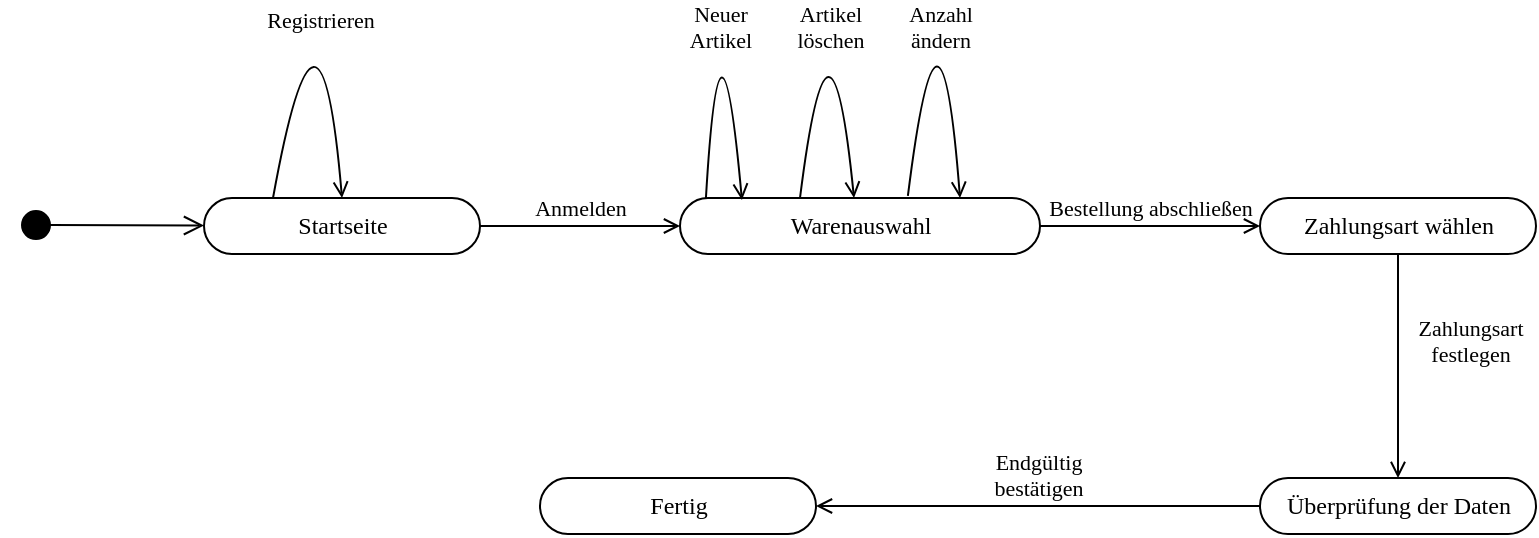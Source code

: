 <mxfile>
    <diagram id="rLTFirSggqk5s6QhS6uG" name="Page-1">
        <mxGraphModel dx="2120" dy="1270" grid="1" gridSize="10" guides="1" tooltips="1" connect="1" arrows="1" fold="1" page="1" pageScale="1" pageWidth="827" pageHeight="1169" math="0" shadow="0">
            <root>
                <mxCell id="0"/>
                <mxCell id="1" parent="0"/>
                <mxCell id="138" value="" style="html=1;verticalAlign=bottom;startArrow=circle;startFill=1;endArrow=open;startSize=6;endSize=8;fontFamily=Alegreya;fontSource=https%3A%2F%2Ffonts.googleapis.com%2Fcss%3Ffamily%3DAlegreya;metaEdit=0;comic=0;" parent="1" edge="1" target="151">
                    <mxGeometry width="80" relative="1" as="geometry">
                        <mxPoint x="-792" y="153.5" as="sourcePoint"/>
                        <mxPoint x="-712" y="153.5" as="targetPoint"/>
                    </mxGeometry>
                </mxCell>
                <mxCell id="147" value="Registrieren" style="html=1;verticalAlign=bottom;labelBackgroundColor=none;endArrow=open;endFill=0;sketch=0;fontFamily=Alegreya;fontSource=https%3A%2F%2Ffonts.googleapis.com%2Fcss%3Ffamily%3DAlegreya;curved=1;exitX=0.25;exitY=0;exitDx=0;exitDy=0;entryX=0.5;entryY=0;entryDx=0;entryDy=0;" parent="1" edge="1" target="151" source="151">
                    <mxGeometry x="0.386" y="-4" width="160" relative="1" as="geometry">
                        <mxPoint x="-722" y="50" as="sourcePoint"/>
                        <mxPoint x="-562" y="50" as="targetPoint"/>
                        <Array as="points">
                            <mxPoint x="-642" y="10"/>
                        </Array>
                        <mxPoint as="offset"/>
                    </mxGeometry>
                </mxCell>
                <mxCell id="148" value="Endgültig&lt;br&gt;bestätigen" style="html=1;verticalAlign=bottom;labelBackgroundColor=none;endArrow=open;endFill=0;sketch=0;fontFamily=Alegreya;fontSource=https%3A%2F%2Ffonts.googleapis.com%2Fcss%3Ffamily%3DAlegreya;curved=1;" parent="1" edge="1" target="155" source="154">
                    <mxGeometry width="160" relative="1" as="geometry">
                        <mxPoint x="-712" y="70" as="sourcePoint"/>
                        <mxPoint x="-552" y="70" as="targetPoint"/>
                    </mxGeometry>
                </mxCell>
                <mxCell id="151" value="&lt;font data-font-src=&quot;https://fonts.googleapis.com/css?family=Alegreya&quot; face=&quot;Alegreya&quot;&gt;Startseite&lt;/font&gt;" style="html=1;align=center;verticalAlign=top;rounded=1;absoluteArcSize=1;arcSize=28;dashed=0;" vertex="1" parent="1">
                    <mxGeometry x="-700" y="140" width="138" height="28" as="geometry"/>
                </mxCell>
                <mxCell id="152" value="&lt;font data-font-src=&quot;https://fonts.googleapis.com/css?family=Alegreya&quot; face=&quot;Alegreya&quot;&gt;Warenauswahl&lt;/font&gt;" style="html=1;align=center;verticalAlign=top;rounded=1;absoluteArcSize=1;arcSize=28;dashed=0;" vertex="1" parent="1">
                    <mxGeometry x="-462" y="140" width="180" height="28" as="geometry"/>
                </mxCell>
                <mxCell id="153" value="&lt;font data-font-src=&quot;https://fonts.googleapis.com/css?family=Alegreya&quot; face=&quot;Alegreya&quot;&gt;Zahlungsart wählen&lt;/font&gt;" style="html=1;align=center;verticalAlign=top;rounded=1;absoluteArcSize=1;arcSize=28;dashed=0;" vertex="1" parent="1">
                    <mxGeometry x="-172" y="140" width="138" height="28" as="geometry"/>
                </mxCell>
                <mxCell id="154" value="&lt;font data-font-src=&quot;https://fonts.googleapis.com/css?family=Alegreya&quot; face=&quot;Alegreya&quot;&gt;Überprüfung der Daten&lt;/font&gt;" style="html=1;align=center;verticalAlign=top;rounded=1;absoluteArcSize=1;arcSize=28;dashed=0;" vertex="1" parent="1">
                    <mxGeometry x="-172" y="280" width="138" height="28" as="geometry"/>
                </mxCell>
                <mxCell id="155" value="&lt;font data-font-src=&quot;https://fonts.googleapis.com/css?family=Alegreya&quot; face=&quot;Alegreya&quot;&gt;Fertig&lt;/font&gt;" style="html=1;align=center;verticalAlign=top;rounded=1;absoluteArcSize=1;arcSize=28;dashed=0;" vertex="1" parent="1">
                    <mxGeometry x="-532" y="280" width="138" height="28" as="geometry"/>
                </mxCell>
                <mxCell id="156" value="Anmelden" style="html=1;verticalAlign=bottom;labelBackgroundColor=none;endArrow=open;endFill=0;sketch=0;fontFamily=Alegreya;fontSource=https%3A%2F%2Ffonts.googleapis.com%2Fcss%3Ffamily%3DAlegreya;curved=1;" edge="1" parent="1" source="151" target="152">
                    <mxGeometry width="160" relative="1" as="geometry">
                        <mxPoint x="-612" y="110" as="sourcePoint"/>
                        <mxPoint x="-452" y="110" as="targetPoint"/>
                    </mxGeometry>
                </mxCell>
                <mxCell id="157" value="Bestellung abschließen" style="html=1;verticalAlign=bottom;labelBackgroundColor=none;endArrow=open;endFill=0;sketch=0;fontFamily=Alegreya;fontSource=https%3A%2F%2Ffonts.googleapis.com%2Fcss%3Ffamily%3DAlegreya;curved=1;" edge="1" parent="1" source="152" target="153">
                    <mxGeometry width="160" relative="1" as="geometry">
                        <mxPoint x="-333.5" y="210" as="sourcePoint"/>
                        <mxPoint x="-172.5" y="210" as="targetPoint"/>
                    </mxGeometry>
                </mxCell>
                <mxCell id="158" value="Zahlungsart&lt;br&gt;festlegen" style="html=1;verticalAlign=bottom;labelBackgroundColor=none;endArrow=open;endFill=0;sketch=0;fontFamily=Alegreya;fontSource=https%3A%2F%2Ffonts.googleapis.com%2Fcss%3Ffamily%3DAlegreya;curved=1;" edge="1" parent="1" source="153" target="154">
                    <mxGeometry x="0.056" y="36" width="160" relative="1" as="geometry">
                        <mxPoint x="-282" y="240" as="sourcePoint"/>
                        <mxPoint x="-160" y="240" as="targetPoint"/>
                        <mxPoint as="offset"/>
                    </mxGeometry>
                </mxCell>
                <mxCell id="161" value="Anzahl&lt;br&gt;ändern" style="html=1;verticalAlign=bottom;labelBackgroundColor=none;endArrow=open;endFill=0;sketch=0;fontFamily=Alegreya;fontSource=https%3A%2F%2Ffonts.googleapis.com%2Fcss%3Ffamily%3DAlegreya;curved=1;exitX=0.633;exitY=-0.036;exitDx=0;exitDy=0;exitPerimeter=0;" edge="1" parent="1" source="152">
                    <mxGeometry x="0.458" y="-5" width="160" relative="1" as="geometry">
                        <mxPoint x="-372" y="-16" as="sourcePoint"/>
                        <mxPoint x="-322" y="140" as="targetPoint"/>
                        <Array as="points">
                            <mxPoint x="-332" y="10"/>
                        </Array>
                        <mxPoint as="offset"/>
                    </mxGeometry>
                </mxCell>
                <mxCell id="162" value="Artikel&lt;br&gt;löschen" style="html=1;verticalAlign=bottom;labelBackgroundColor=none;endArrow=open;endFill=0;sketch=0;fontFamily=Alegreya;fontSource=https%3A%2F%2Ffonts.googleapis.com%2Fcss%3Ffamily%3DAlegreya;curved=1;exitX=0.25;exitY=0;exitDx=0;exitDy=0;entryX=0.4;entryY=0;entryDx=0;entryDy=0;entryPerimeter=0;" edge="1" parent="1">
                    <mxGeometry x="0.413" y="-5" width="160" relative="1" as="geometry">
                        <mxPoint x="-402" y="140" as="sourcePoint"/>
                        <mxPoint x="-375" y="140" as="targetPoint"/>
                        <Array as="points">
                            <mxPoint x="-387" y="20"/>
                        </Array>
                        <mxPoint as="offset"/>
                    </mxGeometry>
                </mxCell>
                <mxCell id="165" value="Neuer&lt;br&gt;Artikel" style="html=1;verticalAlign=bottom;labelBackgroundColor=none;endArrow=open;endFill=0;sketch=0;fontFamily=Alegreya;fontSource=https%3A%2F%2Ffonts.googleapis.com%2Fcss%3Ffamily%3DAlegreya;curved=1;exitX=0.072;exitY=0;exitDx=0;exitDy=0;exitPerimeter=0;entryX=0.172;entryY=0.036;entryDx=0;entryDy=0;entryPerimeter=0;" edge="1" parent="1" source="152" target="152">
                    <mxGeometry x="-0.418" y="-3" width="160" relative="1" as="geometry">
                        <mxPoint x="-352" y="4" as="sourcePoint"/>
                        <mxPoint x="-192" y="4" as="targetPoint"/>
                        <Array as="points">
                            <mxPoint x="-442" y="20"/>
                        </Array>
                        <mxPoint as="offset"/>
                    </mxGeometry>
                </mxCell>
            </root>
        </mxGraphModel>
    </diagram>
</mxfile>

